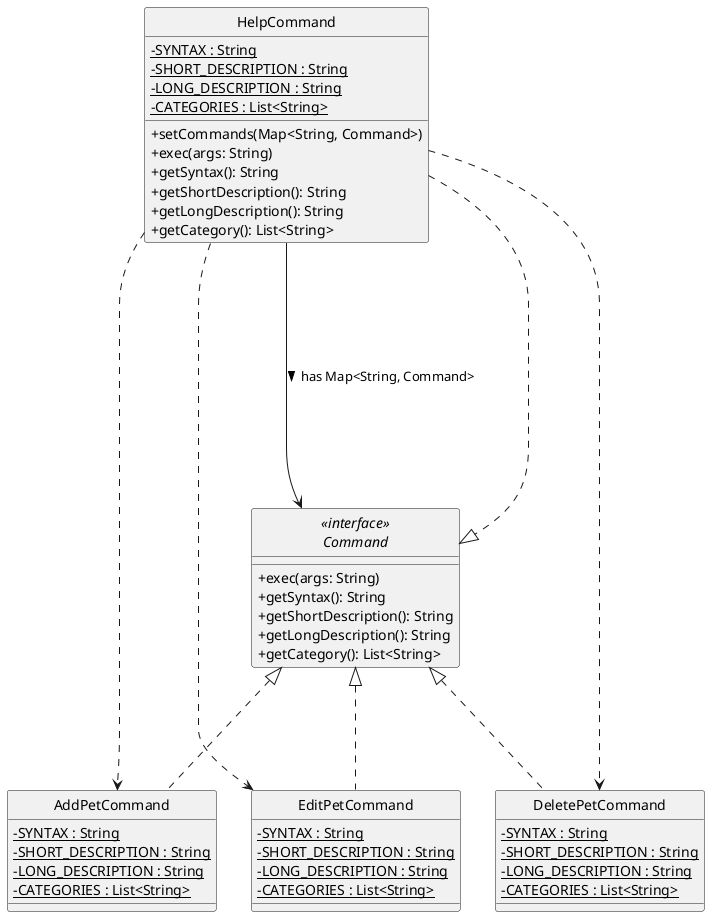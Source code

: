 @startuml

skinparam classAttributeIconSize 0
hide circle

interface "<<interface>>\nCommand" as Command {
    + exec(args: String)
    + getSyntax(): String
    + getShortDescription(): String
    + getLongDescription(): String
    + getCategory(): List<String>
}

class HelpCommand {
    - {static} SYNTAX : String
    - {static} SHORT_DESCRIPTION : String
    - {static} LONG_DESCRIPTION : String
    - {static} CATEGORIES : List<String>
    + setCommands(Map<String, Command>)
    + exec(args: String)
    + getSyntax(): String
    + getShortDescription(): String
    + getLongDescription(): String
    + getCategory(): List<String>
}

class AddPetCommand {
    - {static} SYNTAX : String
    - {static} SHORT_DESCRIPTION : String
    - {static} LONG_DESCRIPTION : String
    - {static} CATEGORIES : List<String>
}
class DeletePetCommand {
    - {static} SYNTAX : String
    - {static} SHORT_DESCRIPTION : String
    - {static} LONG_DESCRIPTION : String
    - {static} CATEGORIES : List<String>
  }
class EditPetCommand {
    - {static} SYNTAX : String
    - {static} SHORT_DESCRIPTION : String
    - {static} LONG_DESCRIPTION : String
    - {static} CATEGORIES : List<String>
}

HelpCommand ...|> Command
HelpCommand -----> Command : has Map<String, Command> >
Command <|... AddPetCommand
Command <|... DeletePetCommand
Command <|... EditPetCommand

HelpCommand ..> AddPetCommand
HelpCommand ...> DeletePetCommand
HelpCommand ...> EditPetCommand

@enduml
